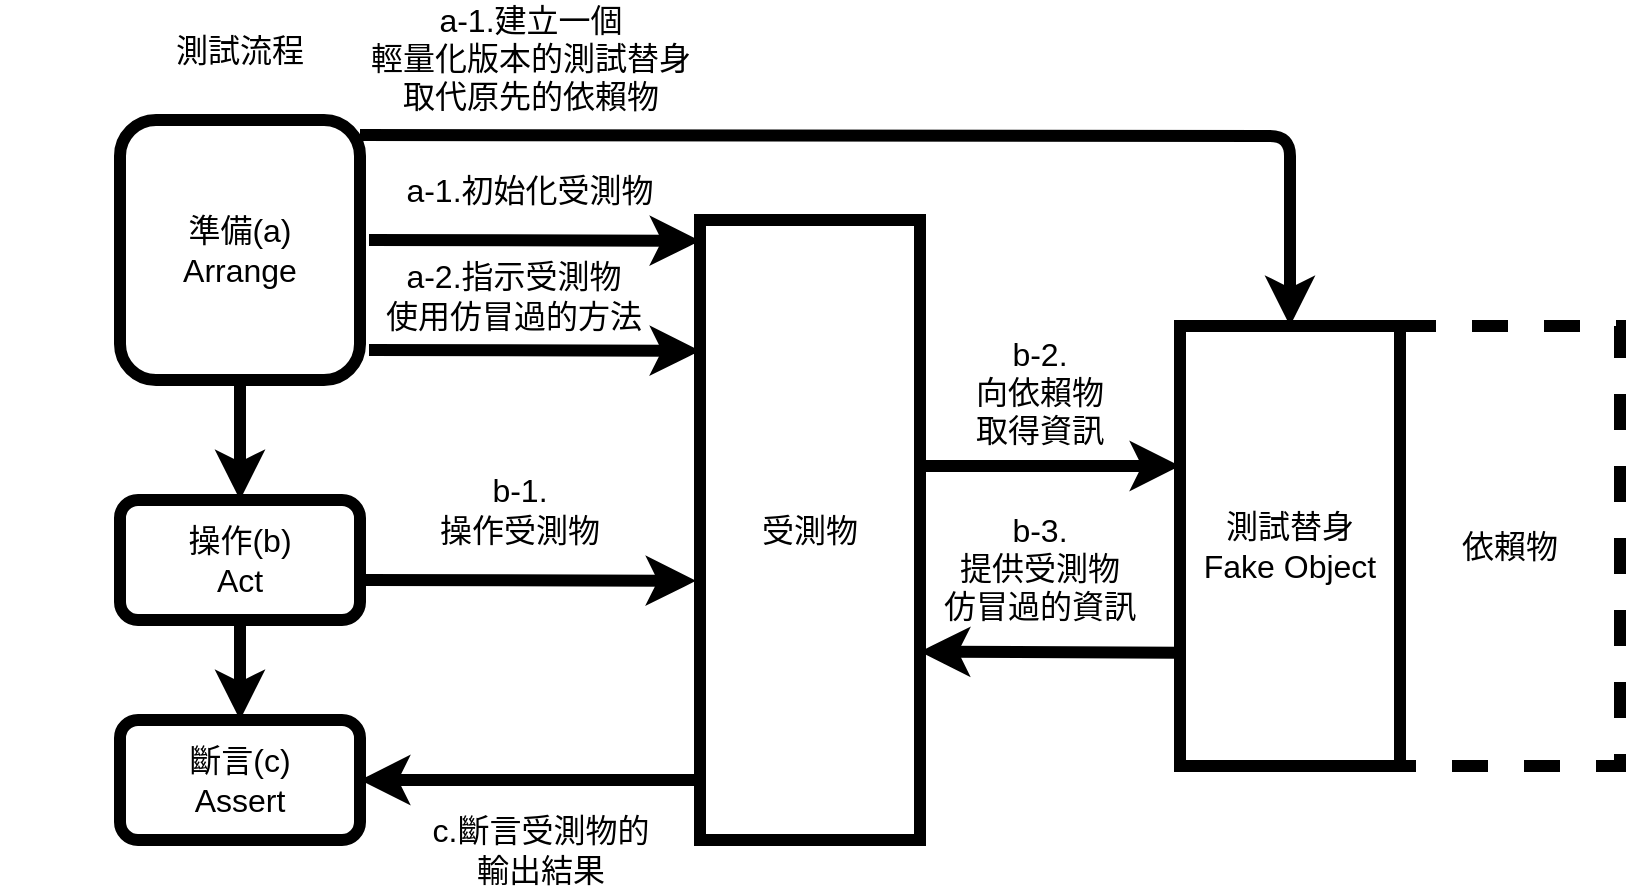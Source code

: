 <mxfile>
    <diagram id="ME4XLKuYvELTRSPfp1h0" name="第1頁">
        <mxGraphModel dx="868" dy="502" grid="1" gridSize="10" guides="1" tooltips="1" connect="1" arrows="1" fold="1" page="1" pageScale="1" pageWidth="750" pageHeight="600" background="none" math="0" shadow="0">
            <root>
                <mxCell id="0"/>
                <mxCell id="1" parent="0"/>
                <mxCell id="45" value="&lt;span style=&quot;font-size: 16px;&quot;&gt;依賴物&lt;br&gt;&lt;/span&gt;" style="rounded=0;whiteSpace=wrap;html=1;strokeWidth=6;fillColor=none;dashed=1;" parent="1" vertex="1">
                    <mxGeometry x="720" y="223" width="110" height="220" as="geometry"/>
                </mxCell>
                <mxCell id="13" value="" style="endArrow=classic;html=1;strokeWidth=6;fontSize=16;exitX=0.5;exitY=1;exitDx=0;exitDy=0;entryX=0.5;entryY=0;entryDx=0;entryDy=0;" parent="1" source="20" target="21" edge="1">
                    <mxGeometry width="50" height="50" relative="1" as="geometry">
                        <mxPoint x="510" y="511" as="sourcePoint"/>
                        <mxPoint x="510" y="141" as="targetPoint"/>
                    </mxGeometry>
                </mxCell>
                <mxCell id="14" value="&lt;font style=&quot;font-size: 16px;&quot;&gt;&lt;br&gt;&lt;/font&gt;" style="text;html=1;strokeColor=none;fillColor=none;align=center;verticalAlign=middle;whiteSpace=wrap;rounded=0;strokeWidth=6;" parent="1" vertex="1">
                    <mxGeometry x="20" y="270" width="100" height="30" as="geometry"/>
                </mxCell>
                <mxCell id="16" value="&lt;font style=&quot;font-size: 16px;&quot;&gt;測試流程&lt;br&gt;&lt;/font&gt;" style="text;html=1;strokeColor=none;fillColor=none;align=center;verticalAlign=middle;whiteSpace=wrap;rounded=0;strokeWidth=6;" parent="1" vertex="1">
                    <mxGeometry x="90" y="70" width="100" height="30" as="geometry"/>
                </mxCell>
                <mxCell id="20" value="&lt;span style=&quot;font-size: 16px;&quot;&gt;準備(a)&lt;br&gt;&lt;/span&gt;&lt;span style=&quot;font-size: 16px;&quot;&gt;Arrange&lt;/span&gt;" style="rounded=1;whiteSpace=wrap;html=1;fillColor=none;strokeWidth=6;" parent="1" vertex="1">
                    <mxGeometry x="80" y="120" width="120" height="130" as="geometry"/>
                </mxCell>
                <mxCell id="21" value="&lt;span style=&quot;font-size: 16px;&quot;&gt;操作(b)&lt;br&gt;Act&lt;/span&gt;" style="rounded=1;whiteSpace=wrap;html=1;fillColor=none;strokeWidth=6;" parent="1" vertex="1">
                    <mxGeometry x="80" y="310" width="120" height="60" as="geometry"/>
                </mxCell>
                <mxCell id="23" value="&lt;span style=&quot;font-size: 16px;&quot;&gt;斷言(c)&lt;br&gt;Assert&lt;/span&gt;" style="rounded=1;whiteSpace=wrap;html=1;fillColor=none;strokeWidth=6;" parent="1" vertex="1">
                    <mxGeometry x="80" y="420" width="120" height="60" as="geometry"/>
                </mxCell>
                <mxCell id="24" value="" style="endArrow=classic;html=1;strokeWidth=6;fontSize=16;exitX=0.5;exitY=1;exitDx=0;exitDy=0;entryX=0.5;entryY=0;entryDx=0;entryDy=0;" parent="1" source="21" target="23" edge="1">
                    <mxGeometry width="50" height="50" relative="1" as="geometry">
                        <mxPoint x="520.0" y="601" as="sourcePoint"/>
                        <mxPoint x="460" y="310" as="targetPoint"/>
                    </mxGeometry>
                </mxCell>
                <mxCell id="25" value="&lt;span style=&quot;font-size: 16px;&quot;&gt;受測物&lt;/span&gt;" style="rounded=0;whiteSpace=wrap;html=1;strokeWidth=6;fillColor=none;" parent="1" vertex="1">
                    <mxGeometry x="370" y="170" width="110" height="310" as="geometry"/>
                </mxCell>
                <mxCell id="32" value="&lt;span style=&quot;font-size: 16px;&quot;&gt;測試替身&lt;br&gt;Fake Object&lt;br&gt;&lt;/span&gt;" style="rounded=0;whiteSpace=wrap;html=1;strokeWidth=6;fillColor=#FFFFFF;" parent="1" vertex="1">
                    <mxGeometry x="610" y="223" width="110" height="220" as="geometry"/>
                </mxCell>
                <mxCell id="40" value="&lt;font style=&quot;font-size: 16px;&quot;&gt;a-1.初始化受測物&lt;br&gt;&lt;/font&gt;" style="text;html=1;strokeColor=none;fillColor=none;align=center;verticalAlign=middle;whiteSpace=wrap;rounded=0;strokeWidth=6;" parent="1" vertex="1">
                    <mxGeometry x="220" y="140" width="130" height="30" as="geometry"/>
                </mxCell>
                <mxCell id="41" value="&lt;font style=&quot;font-size: 16px;&quot;&gt;b-1.&lt;br&gt;操作受測物&lt;br&gt;&lt;/font&gt;" style="text;html=1;strokeColor=none;fillColor=none;align=center;verticalAlign=middle;whiteSpace=wrap;rounded=0;strokeWidth=6;" parent="1" vertex="1">
                    <mxGeometry x="230" y="300" width="100" height="30" as="geometry"/>
                </mxCell>
                <mxCell id="44" value="&lt;font style=&quot;font-size: 16px;&quot;&gt;c.斷言受測物的&lt;br&gt;輸出結果&lt;br&gt;&lt;/font&gt;" style="text;html=1;strokeColor=none;fillColor=none;align=center;verticalAlign=middle;whiteSpace=wrap;rounded=0;strokeWidth=6;" parent="1" vertex="1">
                    <mxGeometry x="222.5" y="470" width="135" height="30" as="geometry"/>
                </mxCell>
                <mxCell id="46" value="" style="endArrow=classic;html=1;strokeWidth=6;fontSize=16;exitX=1;exitY=0.75;exitDx=0;exitDy=0;entryX=0.5;entryY=0;entryDx=0;entryDy=0;" parent="1" target="32" edge="1">
                    <mxGeometry width="50" height="50" relative="1" as="geometry">
                        <mxPoint x="200" y="127.5" as="sourcePoint"/>
                        <mxPoint x="375" y="172.5" as="targetPoint"/>
                        <Array as="points">
                            <mxPoint x="665" y="128"/>
                        </Array>
                    </mxGeometry>
                </mxCell>
                <mxCell id="47" value="&lt;font style=&quot;font-size: 16px;&quot;&gt;a-1.建立一個&lt;br&gt;輕量化版本的測試替身&lt;br&gt;取代原先的依賴物&lt;br&gt;&lt;/font&gt;" style="text;html=1;strokeColor=none;fillColor=none;align=center;verticalAlign=middle;whiteSpace=wrap;rounded=0;strokeWidth=6;" parent="1" vertex="1">
                    <mxGeometry x="199.5" y="74" width="170.5" height="30" as="geometry"/>
                </mxCell>
                <mxCell id="54" value="" style="endArrow=classic;html=1;strokeWidth=6;fontSize=16;entryX=1;entryY=0.5;entryDx=0;entryDy=0;" edge="1" parent="1">
                    <mxGeometry width="50" height="50" relative="1" as="geometry">
                        <mxPoint x="370" y="450" as="sourcePoint"/>
                        <mxPoint x="200" y="450" as="targetPoint"/>
                    </mxGeometry>
                </mxCell>
                <mxCell id="59" value="" style="endArrow=classic;html=1;strokeWidth=6;fontSize=16;exitX=1;exitY=0.5;exitDx=0;exitDy=0;entryX=-0.041;entryY=0.852;entryDx=0;entryDy=0;entryPerimeter=0;" edge="1" parent="1">
                    <mxGeometry width="50" height="50" relative="1" as="geometry">
                        <mxPoint x="204.51" y="180" as="sourcePoint"/>
                        <mxPoint x="370" y="180.4" as="targetPoint"/>
                    </mxGeometry>
                </mxCell>
                <mxCell id="60" value="" style="endArrow=classic;html=1;strokeWidth=6;fontSize=16;exitX=1;exitY=0.5;exitDx=0;exitDy=0;entryX=-0.041;entryY=0.852;entryDx=0;entryDy=0;entryPerimeter=0;" edge="1" parent="1">
                    <mxGeometry width="50" height="50" relative="1" as="geometry">
                        <mxPoint x="204.51" y="235" as="sourcePoint"/>
                        <mxPoint x="370" y="235.4" as="targetPoint"/>
                    </mxGeometry>
                </mxCell>
                <mxCell id="62" value="&lt;font style=&quot;font-size: 16px;&quot;&gt;a-2.指示受測物&lt;br&gt;使用仿冒過的方法&lt;br&gt;&lt;/font&gt;" style="text;html=1;strokeColor=none;fillColor=none;align=center;verticalAlign=middle;whiteSpace=wrap;rounded=0;strokeWidth=6;" vertex="1" parent="1">
                    <mxGeometry x="203" y="193" width="148" height="30" as="geometry"/>
                </mxCell>
                <mxCell id="64" value="" style="endArrow=classic;html=1;strokeWidth=6;fontSize=16;exitX=1;exitY=0.5;exitDx=0;exitDy=0;entryX=-0.041;entryY=0.852;entryDx=0;entryDy=0;entryPerimeter=0;" edge="1" parent="1">
                    <mxGeometry width="50" height="50" relative="1" as="geometry">
                        <mxPoint x="202.5" y="350.0" as="sourcePoint"/>
                        <mxPoint x="367.99" y="350.4" as="targetPoint"/>
                    </mxGeometry>
                </mxCell>
                <mxCell id="65" value="" style="endArrow=classic;html=1;strokeWidth=6;fontSize=16;" edge="1" parent="1">
                    <mxGeometry width="50" height="50" relative="1" as="geometry">
                        <mxPoint x="480" y="293" as="sourcePoint"/>
                        <mxPoint x="610" y="293" as="targetPoint"/>
                    </mxGeometry>
                </mxCell>
                <mxCell id="66" value="&lt;font style=&quot;font-size: 16px;&quot;&gt;b-2.&lt;br&gt;向依賴物&lt;br&gt;取得資訊&lt;br&gt;&lt;/font&gt;" style="text;html=1;strokeColor=none;fillColor=none;align=center;verticalAlign=middle;whiteSpace=wrap;rounded=0;strokeWidth=6;" vertex="1" parent="1">
                    <mxGeometry x="490" y="239" width="100" height="33.34" as="geometry"/>
                </mxCell>
                <mxCell id="68" value="&lt;font style=&quot;font-size: 16px;&quot;&gt;b-3.&lt;br&gt;提供受測物&lt;br&gt;仿冒過的資訊&lt;br&gt;&lt;/font&gt;" style="text;html=1;strokeColor=none;fillColor=none;align=center;verticalAlign=middle;whiteSpace=wrap;rounded=0;strokeWidth=6;" vertex="1" parent="1">
                    <mxGeometry x="490" y="327" width="100" height="33.34" as="geometry"/>
                </mxCell>
                <mxCell id="70" value="" style="endArrow=classic;html=1;strokeWidth=6;fontSize=16;exitX=0;exitY=0.75;exitDx=0;exitDy=0;" edge="1" parent="1">
                    <mxGeometry width="50" height="50" relative="1" as="geometry">
                        <mxPoint x="610" y="386.32" as="sourcePoint"/>
                        <mxPoint x="480" y="385.82" as="targetPoint"/>
                    </mxGeometry>
                </mxCell>
            </root>
        </mxGraphModel>
    </diagram>
</mxfile>